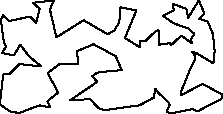 unitsize(0.001cm);
// 22821.3
draw((3477,949)--(3393,782));
draw((3393,782)--(3230,380));
draw((3230,380)--(3232,324));
draw((3232,324)--(3613,523));
draw((3613,523)--(3972,329));
draw((3972,329)--(3941,258));
draw((3941,258)--(3527,41));
draw((3527,41)--(3431,78));
draw((3431,78)--(3048,1));
draw((3048,1)--(2977,39));
draw((2977,39)--(3035,152));
draw((3035,152)--(3019,189));
draw((3019,189)--(2823,376));
draw((2823,376)--(2779,435));
draw((2779,435)--(2753,283));
draw((2753,283)--(2502,146));
draw((2502,146)--(1878,59));
draw((1878,59)--(1782,93));
draw((1782,93)--(1628,253));
draw((1628,253)--(1280,237));
draw((1280,237)--(1754,559));
draw((1754,559)--(1668,658));
draw((1668,658)--(1741,712));
draw((1741,712)--(1806,733));
draw((1806,733)--(2186,766));
draw((2186,766)--(2081,1011));
draw((2081,1011)--(1689,1223));
draw((1689,1223)--(1398,1100));
draw((1398,1100)--(1419,872));
draw((1419,872)--(1086,868));
draw((1086,868)--(878,715));
draw((878,715)--(1067,371));
draw((1067,371)--(876,220));
draw((876,220)--(923,108));
draw((923,108)--(741,146));
draw((741,146)--(640,110));
draw((640,110)--(374,9));
draw((374,9)--(217,38));
draw((217,38)--(48,154));
draw((48,154)--(48,267));
draw((48,267)--(96,691));
draw((96,691)--(201,693));
draw((201,693)--(382,872));
draw((382,872)--(765,833));
draw((765,833)--(538,1023));
draw((538,1023)--(397,1217));
draw((397,1217)--(285,1029));
draw((285,1029)--(78,1066));
draw((78,1066)--(144,1185));
draw((144,1185)--(106,1267));
draw((106,1267)--(53,1657));
draw((53,1657)--(91,1732));
draw((91,1732)--(198,1632));
draw((198,1632)--(571,1711));
draw((571,1711)--(678,1599));
draw((678,1599)--(739,1850));
draw((739,1850)--(618,1953));
draw((618,1953)--(989,1997));
draw((989,1997)--(920,1835));
draw((920,1835)--(958,1670));
draw((958,1670)--(1034,1344));
draw((1034,1344)--(1513,1646));
draw((1513,1646)--(1937,1400));
draw((1937,1400)--(2053,1461));
draw((2053,1461)--(2143,1611));
draw((2143,1611)--(2164,1874));
draw((2164,1874)--(2445,1820));
draw((2445,1820)--(2243,1332));
draw((2243,1332)--(2503,1172));
draw((2503,1172)--(2502,1274));
draw((2502,1274)--(2609,1286));
draw((2609,1286)--(2643,1320));
draw((2643,1320)--(2790,1457));
draw((2790,1457)--(2835,1472));
draw((2835,1472)--(2849,1214));
draw((2849,1214)--(3029,1242));
draw((3029,1242)--(3061,1211));
draw((3061,1211)--(3239,1376));
draw((3239,1376)--(3423,1241));
draw((3423,1241)--(3404,1307));
draw((3404,1307)--(3468,1404));
draw((3468,1404)--(3364,1498));
draw((3364,1498)--(3098,1594));
draw((3098,1594)--(2916,1724));
draw((2916,1724)--(3105,1823));
draw((3105,1823)--(3083,1938));
draw((3083,1938)--(3104,1931));
draw((3104,1931)--(3326,1846));
draw((3326,1846)--(3359,1693));
draw((3359,1693)--(3548,1999));
draw((3548,1999)--(3646,1758));
draw((3646,1758)--(3551,1673));
draw((3551,1673)--(3702,1624));
draw((3702,1624)--(3796,1401));
draw((3796,1401)--(3825,1101));
draw((3825,1101)--(3803,886));
draw((3803,886)--(3502,1067));
draw((3502,1067)--(3430,1088));
draw((3430,1088)--(3479,1023));
draw((3479,1023)--(3477,949));
